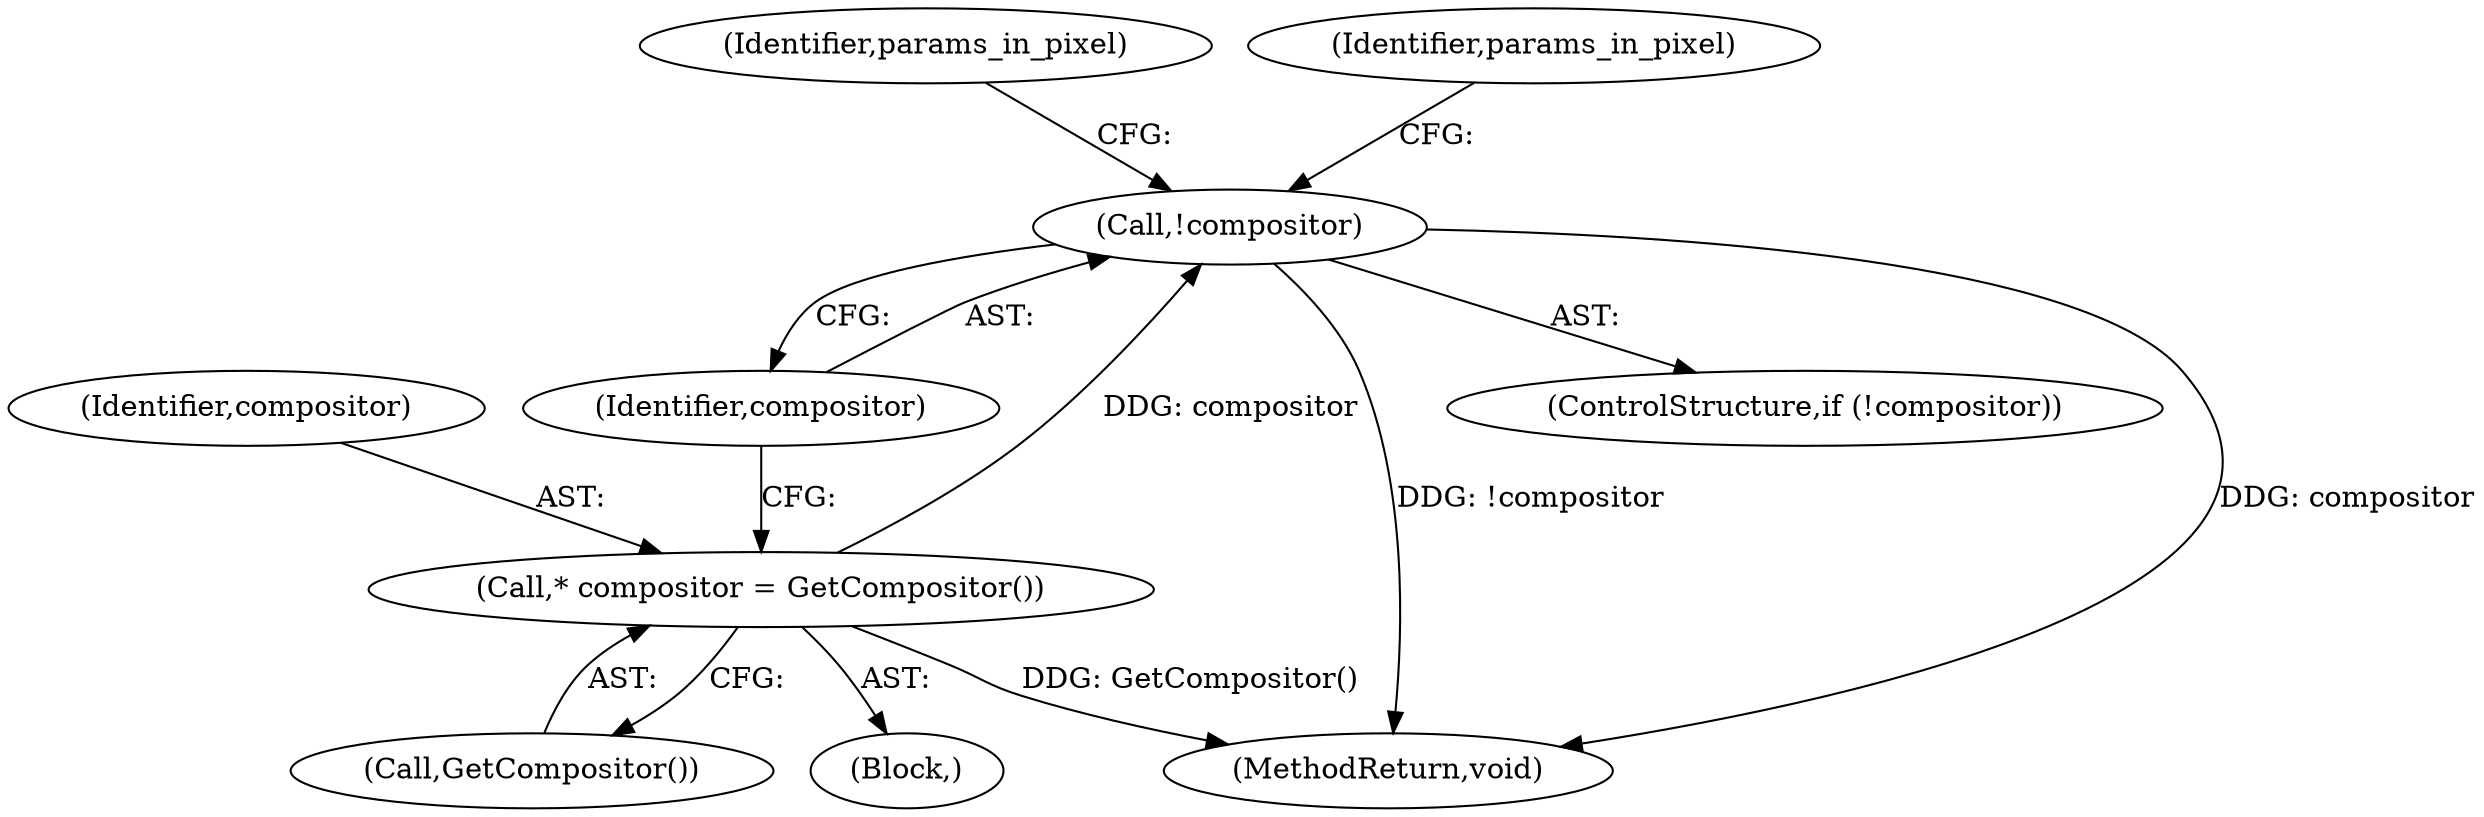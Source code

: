 digraph "1_Chrome_18d67244984a574ba2dd8779faabc0e3e34f4b76_19@pointer" {
"1000174" [label="(Call,!compositor)"];
"1000170" [label="(Call,* compositor = GetCompositor())"];
"1000175" [label="(Identifier,compositor)"];
"1000235" [label="(MethodReturn,void)"];
"1000170" [label="(Call,* compositor = GetCompositor())"];
"1000103" [label="(Block,)"];
"1000173" [label="(ControlStructure,if (!compositor))"];
"1000180" [label="(Identifier,params_in_pixel)"];
"1000171" [label="(Identifier,compositor)"];
"1000195" [label="(Identifier,params_in_pixel)"];
"1000174" [label="(Call,!compositor)"];
"1000172" [label="(Call,GetCompositor())"];
"1000174" -> "1000173"  [label="AST: "];
"1000174" -> "1000175"  [label="CFG: "];
"1000175" -> "1000174"  [label="AST: "];
"1000180" -> "1000174"  [label="CFG: "];
"1000195" -> "1000174"  [label="CFG: "];
"1000174" -> "1000235"  [label="DDG: !compositor"];
"1000174" -> "1000235"  [label="DDG: compositor"];
"1000170" -> "1000174"  [label="DDG: compositor"];
"1000170" -> "1000103"  [label="AST: "];
"1000170" -> "1000172"  [label="CFG: "];
"1000171" -> "1000170"  [label="AST: "];
"1000172" -> "1000170"  [label="AST: "];
"1000175" -> "1000170"  [label="CFG: "];
"1000170" -> "1000235"  [label="DDG: GetCompositor()"];
}
